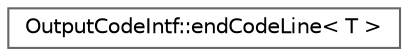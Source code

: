 digraph "Graphical Class Hierarchy"
{
 // INTERACTIVE_SVG=YES
 // LATEX_PDF_SIZE
  bgcolor="transparent";
  edge [fontname=Helvetica,fontsize=10,labelfontname=Helvetica,labelfontsize=10];
  node [fontname=Helvetica,fontsize=10,shape=box,height=0.2,width=0.4];
  rankdir="LR";
  Node0 [label="OutputCodeIntf::endCodeLine\< T \>",height=0.2,width=0.4,color="grey40", fillcolor="white", style="filled",URL="$db/dfb/struct_output_code_intf_1_1end_code_line.html",tooltip=" "];
}
